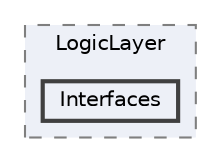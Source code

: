 digraph "Bloberts/Scripts/LogicLayer/Interfaces"
{
 // LATEX_PDF_SIZE
  bgcolor="transparent";
  edge [fontname=Helvetica,fontsize=10,labelfontname=Helvetica,labelfontsize=10];
  node [fontname=Helvetica,fontsize=10,shape=box,height=0.2,width=0.4];
  compound=true
  subgraph clusterdir_b07e4147b2f6ad1c2e4af01903ecec6a {
    graph [ bgcolor="#edf0f7", pencolor="grey50", label="LogicLayer", fontname=Helvetica,fontsize=10 style="filled,dashed", URL="dir_b07e4147b2f6ad1c2e4af01903ecec6a.html",tooltip=""]
  dir_9e600ec738b33dc5438694ab84e0a7ae [label="Interfaces", fillcolor="#edf0f7", color="grey25", style="filled,bold", URL="dir_9e600ec738b33dc5438694ab84e0a7ae.html",tooltip=""];
  }
}
